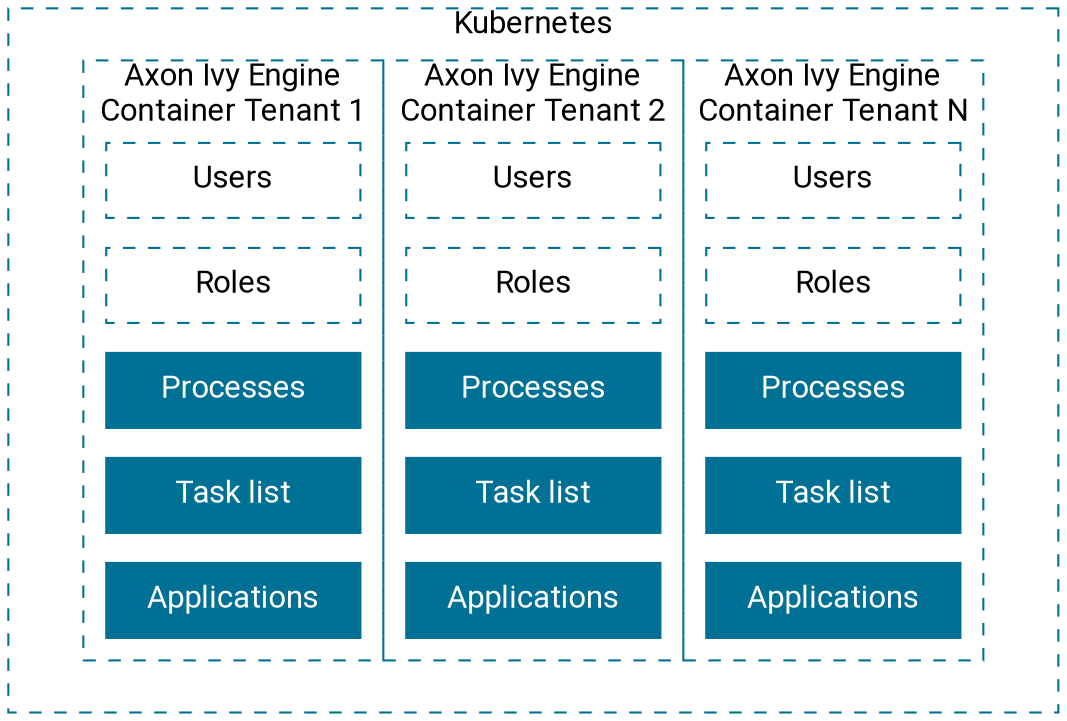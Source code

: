 digraph engine {
  layout=neato;

  node [shape=box, height="0.8", width="2", color="#007095", style=filled, fixedsize="true", margin=0, 
        fontname="Roboto,Helvetica Neue,Arial,sans-serif", fontcolor="white", fontsize=15
       ]; 
    
  /* nodes */
  kubernetes [ label="Kubernetes", pos="0,0!" width=7 height=4.7 style="dashed" fontcolor="black" labelloc="t"];

  engine1 [ label="Axon Ivy Engine\nContainer Tenant 1", pos="-2,0.0!" width=2 height=4 style="dashed" fontcolor="black" labelloc="t"];
  engine2 [ label="Axon Ivy Engine\nContainer Tenant 2", pos="0,0.0!"  width=2 height=4 style="dashed" fontcolor="black" labelloc="t"];
  engineN [ label="Axon Ivy Engine\nContainer Tenant N", pos="2,0.0!"  width=2 height=4 style="dashed" fontcolor="black" labelloc="t"];

  users1        [ label="Users",                         pos="-2,1.2!",  width="1.7", height="0.5", style="dashed" fontcolor="black"];
  roles1        [ label="Roles",                         pos="-2,0.5!",  width="1.7", height="0.5", style="dashed" fontcolor="black"];
  processes1    [ label="Processes",                     pos="-2,-0.2!", width="1.7", height="0.5"];
  tasklist1     [ label="Task list",                     pos="-2,-0.9!", width="1.7", height="0.5"];
  applications1 [ label="Applications",                  pos="-2,-1.6!", width="1.7", height="0.5"];

  users2        [ label="Users",                         pos="0,1.2!",  width="1.7", height="0.5", style="dashed" fontcolor="black"];
  roles2        [ label="Roles",                         pos="0,0.5!",  width="1.7", height="0.5", style="dashed" fontcolor="black"];
  processes2    [ label="Processes",                     pos="0,-0.2!", width="1.7", height="0.5"];
  tasklist2     [ label="Task list",                     pos="0,-0.9!", width="1.7", height="0.5"];
  applications2 [ label="Applications",                  pos="0,-1.6!", width="1.7", height="0.5"];

  usersN        [ label="Users",                         pos="2,1.2!",  width="1.7", height="0.5", style="dashed" fontcolor="black"];
  rolesN        [ label="Roles",                         pos="2,0.5!",  width="1.7", height="0.5", style="dashed" fontcolor="black"];
  processesN    [ label="Processes",                     pos="2,-0.2!", width="1.7", height="0.5"];
  tasklistN     [ label="Task list",                     pos="2,-0.9!", width="1.7", height="0.5"];
  applicationsN [ label="Applications",                  pos="2,-1.6!", width="1.7", height="0.5"];

}
